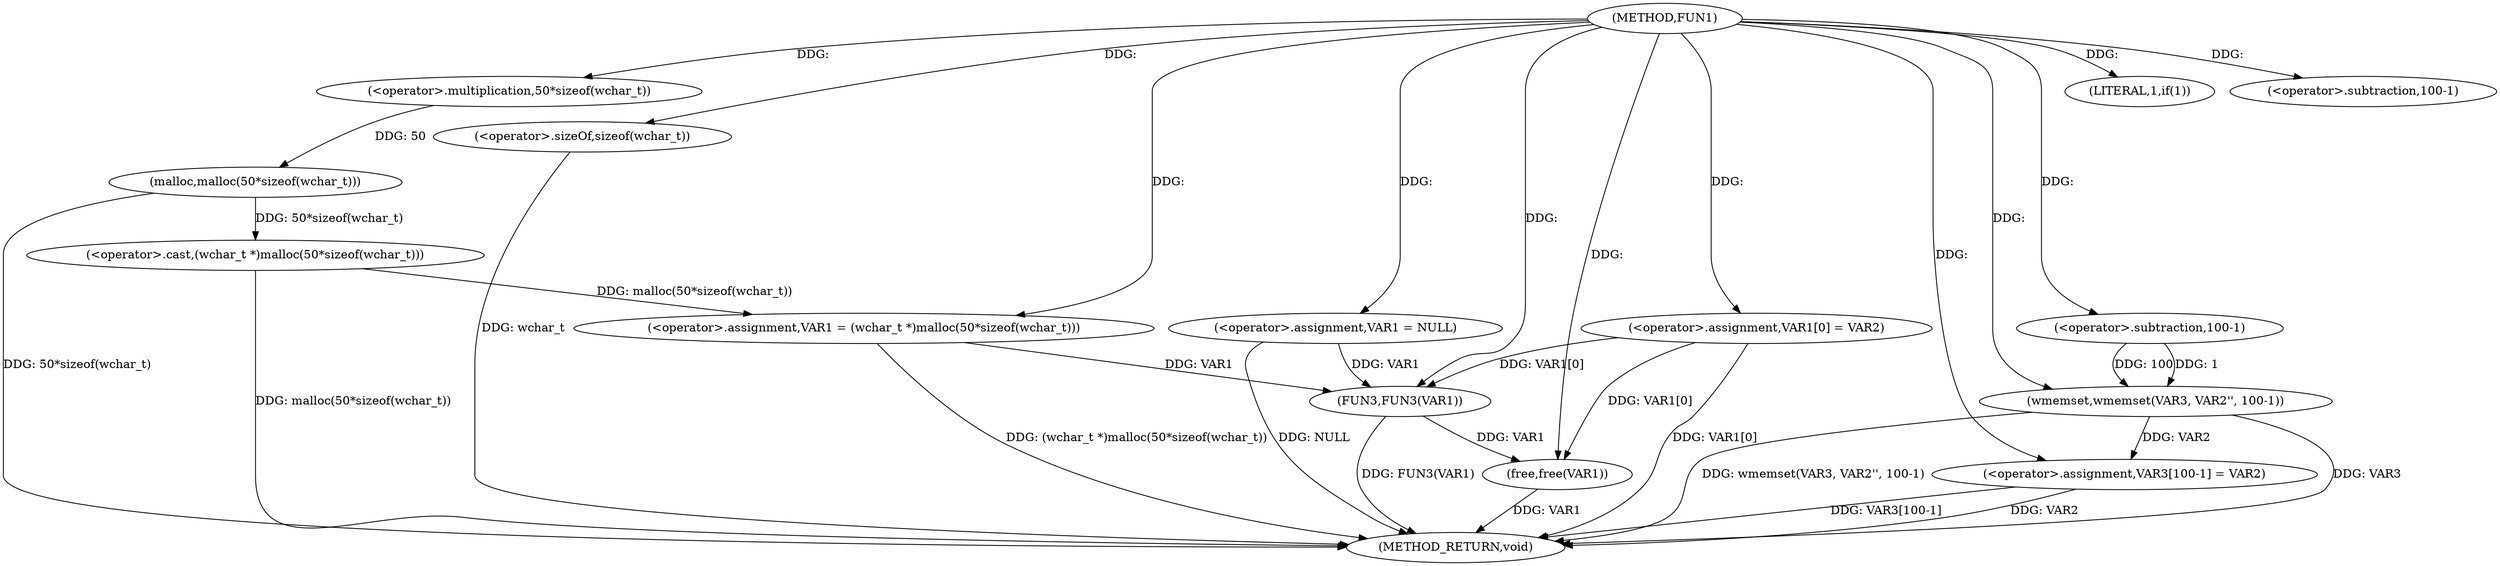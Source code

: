 digraph FUN1 {  
"1000100" [label = "(METHOD,FUN1)" ]
"1000142" [label = "(METHOD_RETURN,void)" ]
"1000103" [label = "(<operator>.assignment,VAR1 = NULL)" ]
"1000107" [label = "(LITERAL,1,if(1))" ]
"1000109" [label = "(<operator>.assignment,VAR1 = (wchar_t *)malloc(50*sizeof(wchar_t)))" ]
"1000111" [label = "(<operator>.cast,(wchar_t *)malloc(50*sizeof(wchar_t)))" ]
"1000113" [label = "(malloc,malloc(50*sizeof(wchar_t)))" ]
"1000114" [label = "(<operator>.multiplication,50*sizeof(wchar_t))" ]
"1000116" [label = "(<operator>.sizeOf,sizeof(wchar_t))" ]
"1000118" [label = "(<operator>.assignment,VAR1[0] = VAR2)" ]
"1000125" [label = "(wmemset,wmemset(VAR3, VAR2'', 100-1))" ]
"1000128" [label = "(<operator>.subtraction,100-1)" ]
"1000131" [label = "(<operator>.assignment,VAR3[100-1] = VAR2)" ]
"1000134" [label = "(<operator>.subtraction,100-1)" ]
"1000138" [label = "(FUN3,FUN3(VAR1))" ]
"1000140" [label = "(free,free(VAR1))" ]
  "1000116" -> "1000142"  [ label = "DDG: wchar_t"] 
  "1000125" -> "1000142"  [ label = "DDG: VAR3"] 
  "1000125" -> "1000142"  [ label = "DDG: wmemset(VAR3, VAR2'', 100-1)"] 
  "1000103" -> "1000142"  [ label = "DDG: NULL"] 
  "1000113" -> "1000142"  [ label = "DDG: 50*sizeof(wchar_t)"] 
  "1000111" -> "1000142"  [ label = "DDG: malloc(50*sizeof(wchar_t))"] 
  "1000138" -> "1000142"  [ label = "DDG: FUN3(VAR1)"] 
  "1000118" -> "1000142"  [ label = "DDG: VAR1[0]"] 
  "1000131" -> "1000142"  [ label = "DDG: VAR3[100-1]"] 
  "1000140" -> "1000142"  [ label = "DDG: VAR1"] 
  "1000109" -> "1000142"  [ label = "DDG: (wchar_t *)malloc(50*sizeof(wchar_t))"] 
  "1000131" -> "1000142"  [ label = "DDG: VAR2"] 
  "1000100" -> "1000103"  [ label = "DDG: "] 
  "1000100" -> "1000107"  [ label = "DDG: "] 
  "1000111" -> "1000109"  [ label = "DDG: malloc(50*sizeof(wchar_t))"] 
  "1000100" -> "1000109"  [ label = "DDG: "] 
  "1000113" -> "1000111"  [ label = "DDG: 50*sizeof(wchar_t)"] 
  "1000114" -> "1000113"  [ label = "DDG: 50"] 
  "1000100" -> "1000114"  [ label = "DDG: "] 
  "1000100" -> "1000116"  [ label = "DDG: "] 
  "1000100" -> "1000118"  [ label = "DDG: "] 
  "1000100" -> "1000125"  [ label = "DDG: "] 
  "1000128" -> "1000125"  [ label = "DDG: 100"] 
  "1000128" -> "1000125"  [ label = "DDG: 1"] 
  "1000100" -> "1000128"  [ label = "DDG: "] 
  "1000125" -> "1000131"  [ label = "DDG: VAR2"] 
  "1000100" -> "1000131"  [ label = "DDG: "] 
  "1000100" -> "1000134"  [ label = "DDG: "] 
  "1000103" -> "1000138"  [ label = "DDG: VAR1"] 
  "1000109" -> "1000138"  [ label = "DDG: VAR1"] 
  "1000118" -> "1000138"  [ label = "DDG: VAR1[0]"] 
  "1000100" -> "1000138"  [ label = "DDG: "] 
  "1000138" -> "1000140"  [ label = "DDG: VAR1"] 
  "1000118" -> "1000140"  [ label = "DDG: VAR1[0]"] 
  "1000100" -> "1000140"  [ label = "DDG: "] 
}
